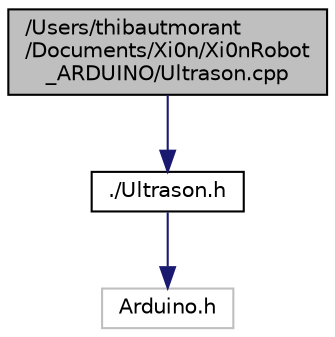digraph "/Users/thibautmorant/Documents/Xi0n/Xi0nRobot_ARDUINO/Ultrason.cpp"
{
  edge [fontname="Helvetica",fontsize="10",labelfontname="Helvetica",labelfontsize="10"];
  node [fontname="Helvetica",fontsize="10",shape=record];
  Node0 [label="/Users/thibautmorant\l/Documents/Xi0n/Xi0nRobot\l_ARDUINO/Ultrason.cpp",height=0.2,width=0.4,color="black", fillcolor="grey75", style="filled", fontcolor="black"];
  Node0 -> Node1 [color="midnightblue",fontsize="10",style="solid",fontname="Helvetica"];
  Node1 [label="./Ultrason.h",height=0.2,width=0.4,color="black", fillcolor="white", style="filled",URL="$_ultrason_8h.html",tooltip="Ultrason structure&#39;s. "];
  Node1 -> Node2 [color="midnightblue",fontsize="10",style="solid",fontname="Helvetica"];
  Node2 [label="Arduino.h",height=0.2,width=0.4,color="grey75", fillcolor="white", style="filled"];
}
